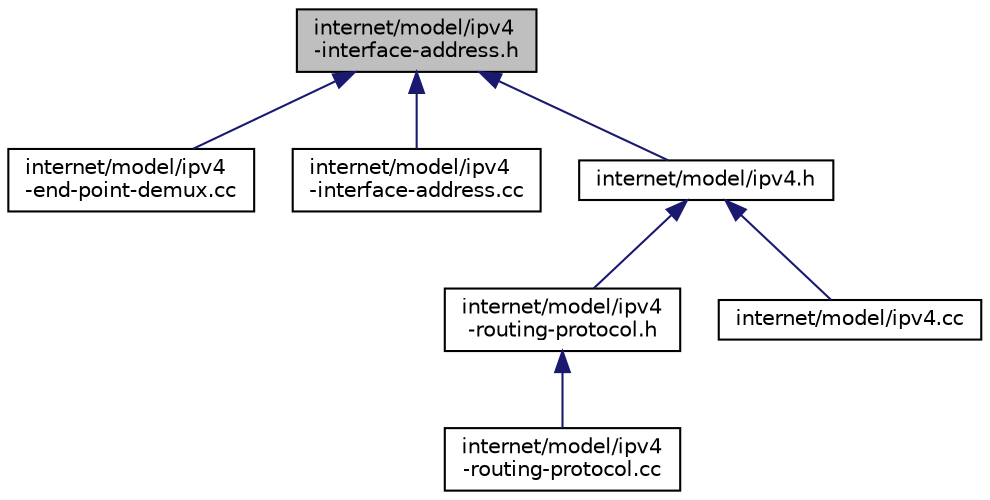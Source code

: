 digraph "internet/model/ipv4-interface-address.h"
{
  edge [fontname="Helvetica",fontsize="10",labelfontname="Helvetica",labelfontsize="10"];
  node [fontname="Helvetica",fontsize="10",shape=record];
  Node1 [label="internet/model/ipv4\l-interface-address.h",height=0.2,width=0.4,color="black", fillcolor="grey75", style="filled", fontcolor="black"];
  Node1 -> Node2 [dir="back",color="midnightblue",fontsize="10",style="solid"];
  Node2 [label="internet/model/ipv4\l-end-point-demux.cc",height=0.2,width=0.4,color="black", fillcolor="white", style="filled",URL="$d5/d8e/ipv4-end-point-demux_8cc.html"];
  Node1 -> Node3 [dir="back",color="midnightblue",fontsize="10",style="solid"];
  Node3 [label="internet/model/ipv4\l-interface-address.cc",height=0.2,width=0.4,color="black", fillcolor="white", style="filled",URL="$da/df5/ipv4-interface-address_8cc.html"];
  Node1 -> Node4 [dir="back",color="midnightblue",fontsize="10",style="solid"];
  Node4 [label="internet/model/ipv4.h",height=0.2,width=0.4,color="black", fillcolor="white", style="filled",URL="$d7/d19/ipv4_8h.html"];
  Node4 -> Node5 [dir="back",color="midnightblue",fontsize="10",style="solid"];
  Node5 [label="internet/model/ipv4\l-routing-protocol.h",height=0.2,width=0.4,color="black", fillcolor="white", style="filled",URL="$d9/ded/ipv4-routing-protocol_8h.html"];
  Node5 -> Node6 [dir="back",color="midnightblue",fontsize="10",style="solid"];
  Node6 [label="internet/model/ipv4\l-routing-protocol.cc",height=0.2,width=0.4,color="black", fillcolor="white", style="filled",URL="$d0/d50/ipv4-routing-protocol_8cc.html"];
  Node4 -> Node7 [dir="back",color="midnightblue",fontsize="10",style="solid"];
  Node7 [label="internet/model/ipv4.cc",height=0.2,width=0.4,color="black", fillcolor="white", style="filled",URL="$de/d33/ipv4_8cc.html"];
}
